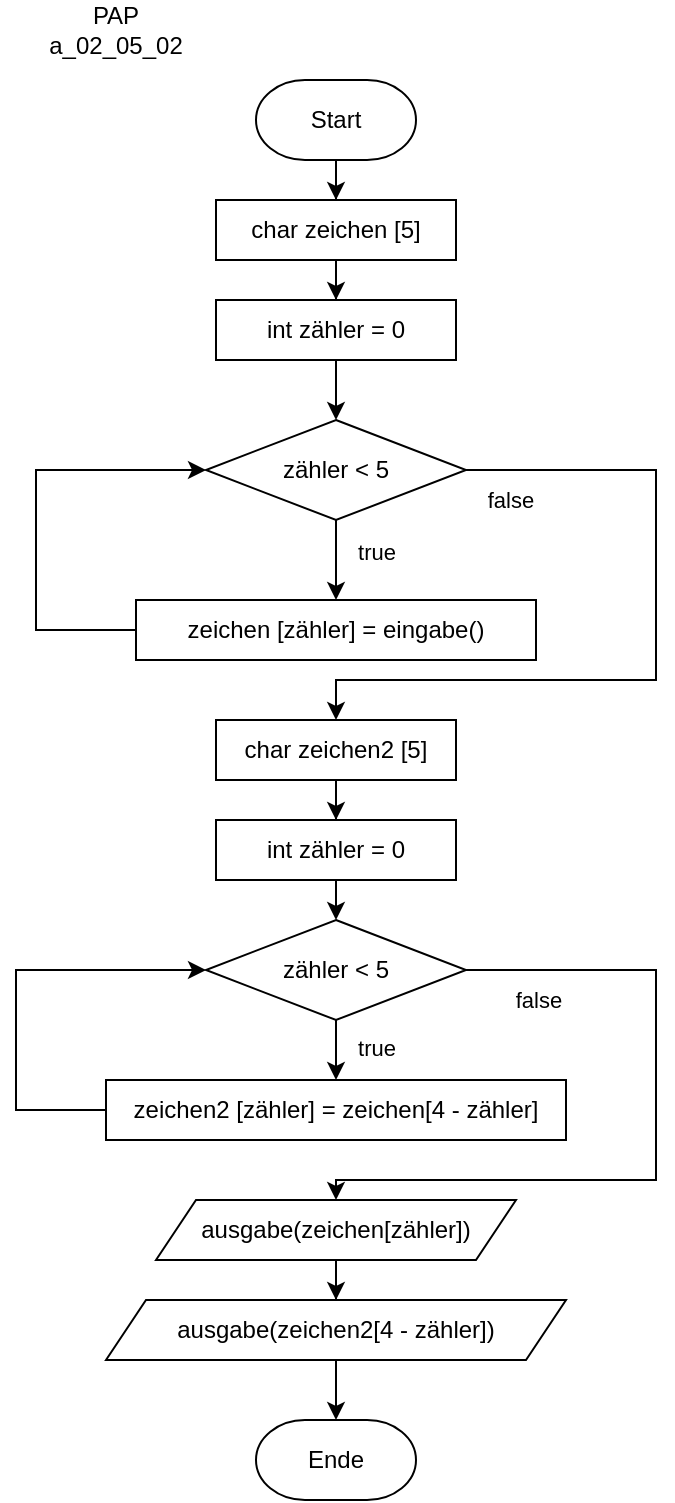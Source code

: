 <mxfile version="22.1.2" type="device">
  <diagram name="Seite-1" id="o2l0W5qdIXq8Od5HipQx">
    <mxGraphModel dx="757" dy="467" grid="1" gridSize="10" guides="1" tooltips="1" connect="1" arrows="1" fold="1" page="1" pageScale="1" pageWidth="827" pageHeight="1169" math="0" shadow="0">
      <root>
        <mxCell id="0" />
        <mxCell id="1" parent="0" />
        <mxCell id="Xb5HvCa88--N2BErcJe7-1" value="PAP a_02_05_02" style="text;html=1;strokeColor=none;fillColor=none;align=center;verticalAlign=middle;whiteSpace=wrap;rounded=0;" vertex="1" parent="1">
          <mxGeometry x="100" y="30" width="60" height="30" as="geometry" />
        </mxCell>
        <mxCell id="Xb5HvCa88--N2BErcJe7-14" style="edgeStyle=orthogonalEdgeStyle;rounded=0;orthogonalLoop=1;jettySize=auto;html=1;entryX=0.5;entryY=0;entryDx=0;entryDy=0;" edge="1" parent="1" source="Xb5HvCa88--N2BErcJe7-2" target="Xb5HvCa88--N2BErcJe7-4">
          <mxGeometry relative="1" as="geometry" />
        </mxCell>
        <mxCell id="Xb5HvCa88--N2BErcJe7-2" value="Start" style="strokeWidth=1;html=1;shape=mxgraph.flowchart.terminator;whiteSpace=wrap;" vertex="1" parent="1">
          <mxGeometry x="200" y="70" width="80" height="40" as="geometry" />
        </mxCell>
        <mxCell id="Xb5HvCa88--N2BErcJe7-3" value="Ende" style="strokeWidth=1;html=1;shape=mxgraph.flowchart.terminator;whiteSpace=wrap;" vertex="1" parent="1">
          <mxGeometry x="200" y="740" width="80" height="40" as="geometry" />
        </mxCell>
        <mxCell id="Xb5HvCa88--N2BErcJe7-15" style="edgeStyle=orthogonalEdgeStyle;rounded=0;orthogonalLoop=1;jettySize=auto;html=1;entryX=0.5;entryY=0;entryDx=0;entryDy=0;" edge="1" parent="1" source="Xb5HvCa88--N2BErcJe7-4" target="Xb5HvCa88--N2BErcJe7-5">
          <mxGeometry relative="1" as="geometry" />
        </mxCell>
        <mxCell id="Xb5HvCa88--N2BErcJe7-4" value="char zeichen [5]" style="rounded=0;whiteSpace=wrap;html=1;" vertex="1" parent="1">
          <mxGeometry x="180" y="130" width="120" height="30" as="geometry" />
        </mxCell>
        <mxCell id="Xb5HvCa88--N2BErcJe7-16" style="edgeStyle=orthogonalEdgeStyle;rounded=0;orthogonalLoop=1;jettySize=auto;html=1;entryX=0.5;entryY=0;entryDx=0;entryDy=0;" edge="1" parent="1" source="Xb5HvCa88--N2BErcJe7-5" target="Xb5HvCa88--N2BErcJe7-6">
          <mxGeometry relative="1" as="geometry" />
        </mxCell>
        <mxCell id="Xb5HvCa88--N2BErcJe7-5" value="int zähler = 0" style="rounded=0;whiteSpace=wrap;html=1;" vertex="1" parent="1">
          <mxGeometry x="180" y="180" width="120" height="30" as="geometry" />
        </mxCell>
        <mxCell id="Xb5HvCa88--N2BErcJe7-18" style="edgeStyle=orthogonalEdgeStyle;rounded=0;orthogonalLoop=1;jettySize=auto;html=1;entryX=0.5;entryY=0;entryDx=0;entryDy=0;" edge="1" parent="1" source="Xb5HvCa88--N2BErcJe7-6" target="Xb5HvCa88--N2BErcJe7-7">
          <mxGeometry relative="1" as="geometry" />
        </mxCell>
        <mxCell id="Xb5HvCa88--N2BErcJe7-22" value="true" style="edgeLabel;html=1;align=center;verticalAlign=middle;resizable=0;points=[];" vertex="1" connectable="0" parent="Xb5HvCa88--N2BErcJe7-18">
          <mxGeometry x="-0.195" relative="1" as="geometry">
            <mxPoint x="20" as="offset" />
          </mxGeometry>
        </mxCell>
        <mxCell id="Xb5HvCa88--N2BErcJe7-21" style="edgeStyle=orthogonalEdgeStyle;rounded=0;orthogonalLoop=1;jettySize=auto;html=1;entryX=0.5;entryY=0;entryDx=0;entryDy=0;" edge="1" parent="1" source="Xb5HvCa88--N2BErcJe7-6" target="Xb5HvCa88--N2BErcJe7-8">
          <mxGeometry relative="1" as="geometry">
            <Array as="points">
              <mxPoint x="400" y="265" />
              <mxPoint x="400" y="370" />
              <mxPoint x="240" y="370" />
            </Array>
          </mxGeometry>
        </mxCell>
        <mxCell id="Xb5HvCa88--N2BErcJe7-23" value="false" style="edgeLabel;html=1;align=center;verticalAlign=middle;resizable=0;points=[];" vertex="1" connectable="0" parent="Xb5HvCa88--N2BErcJe7-21">
          <mxGeometry x="-0.868" relative="1" as="geometry">
            <mxPoint x="-3" y="15" as="offset" />
          </mxGeometry>
        </mxCell>
        <mxCell id="Xb5HvCa88--N2BErcJe7-6" value="zähler &amp;lt; 5" style="rhombus;whiteSpace=wrap;html=1;" vertex="1" parent="1">
          <mxGeometry x="175" y="240" width="130" height="50" as="geometry" />
        </mxCell>
        <mxCell id="Xb5HvCa88--N2BErcJe7-37" style="edgeStyle=orthogonalEdgeStyle;rounded=0;orthogonalLoop=1;jettySize=auto;html=1;entryX=0;entryY=0.5;entryDx=0;entryDy=0;" edge="1" parent="1" source="Xb5HvCa88--N2BErcJe7-7" target="Xb5HvCa88--N2BErcJe7-6">
          <mxGeometry relative="1" as="geometry">
            <Array as="points">
              <mxPoint x="90" y="345" />
              <mxPoint x="90" y="265" />
            </Array>
          </mxGeometry>
        </mxCell>
        <mxCell id="Xb5HvCa88--N2BErcJe7-7" value="zeichen [zähler] = eingabe()" style="rounded=0;whiteSpace=wrap;html=1;" vertex="1" parent="1">
          <mxGeometry x="140" y="330" width="200" height="30" as="geometry" />
        </mxCell>
        <mxCell id="Xb5HvCa88--N2BErcJe7-24" style="edgeStyle=orthogonalEdgeStyle;rounded=0;orthogonalLoop=1;jettySize=auto;html=1;entryX=0.5;entryY=0;entryDx=0;entryDy=0;" edge="1" parent="1" source="Xb5HvCa88--N2BErcJe7-8" target="Xb5HvCa88--N2BErcJe7-9">
          <mxGeometry relative="1" as="geometry" />
        </mxCell>
        <mxCell id="Xb5HvCa88--N2BErcJe7-8" value="char zeichen2 [5]" style="rounded=0;whiteSpace=wrap;html=1;" vertex="1" parent="1">
          <mxGeometry x="180" y="390" width="120" height="30" as="geometry" />
        </mxCell>
        <mxCell id="Xb5HvCa88--N2BErcJe7-25" style="edgeStyle=orthogonalEdgeStyle;rounded=0;orthogonalLoop=1;jettySize=auto;html=1;entryX=0.5;entryY=0;entryDx=0;entryDy=0;" edge="1" parent="1" source="Xb5HvCa88--N2BErcJe7-9">
          <mxGeometry relative="1" as="geometry">
            <mxPoint x="240.0" y="490.0" as="targetPoint" />
          </mxGeometry>
        </mxCell>
        <mxCell id="Xb5HvCa88--N2BErcJe7-9" value="int zähler = 0" style="rounded=0;whiteSpace=wrap;html=1;" vertex="1" parent="1">
          <mxGeometry x="180" y="440" width="120" height="30" as="geometry" />
        </mxCell>
        <mxCell id="Xb5HvCa88--N2BErcJe7-26" style="edgeStyle=orthogonalEdgeStyle;rounded=0;orthogonalLoop=1;jettySize=auto;html=1;entryX=0.5;entryY=0;entryDx=0;entryDy=0;" edge="1" parent="1" source="Xb5HvCa88--N2BErcJe7-10" target="Xb5HvCa88--N2BErcJe7-11">
          <mxGeometry relative="1" as="geometry" />
        </mxCell>
        <mxCell id="Xb5HvCa88--N2BErcJe7-30" value="true" style="edgeLabel;html=1;align=center;verticalAlign=middle;resizable=0;points=[];" vertex="1" connectable="0" parent="Xb5HvCa88--N2BErcJe7-26">
          <mxGeometry x="0.334" relative="1" as="geometry">
            <mxPoint x="20" as="offset" />
          </mxGeometry>
        </mxCell>
        <mxCell id="Xb5HvCa88--N2BErcJe7-38" style="edgeStyle=orthogonalEdgeStyle;rounded=0;orthogonalLoop=1;jettySize=auto;html=1;entryX=0.5;entryY=0;entryDx=0;entryDy=0;" edge="1" parent="1" source="Xb5HvCa88--N2BErcJe7-10" target="Xb5HvCa88--N2BErcJe7-33">
          <mxGeometry relative="1" as="geometry">
            <Array as="points">
              <mxPoint x="400" y="515" />
              <mxPoint x="400" y="620" />
              <mxPoint x="240" y="620" />
            </Array>
          </mxGeometry>
        </mxCell>
        <mxCell id="Xb5HvCa88--N2BErcJe7-39" value="false" style="edgeLabel;html=1;align=center;verticalAlign=middle;resizable=0;points=[];" vertex="1" connectable="0" parent="Xb5HvCa88--N2BErcJe7-38">
          <mxGeometry x="-0.813" relative="1" as="geometry">
            <mxPoint x="1" y="15" as="offset" />
          </mxGeometry>
        </mxCell>
        <mxCell id="Xb5HvCa88--N2BErcJe7-10" value="zähler &amp;lt; 5" style="rhombus;whiteSpace=wrap;html=1;" vertex="1" parent="1">
          <mxGeometry x="175" y="490" width="130" height="50" as="geometry" />
        </mxCell>
        <mxCell id="Xb5HvCa88--N2BErcJe7-36" style="edgeStyle=orthogonalEdgeStyle;rounded=0;orthogonalLoop=1;jettySize=auto;html=1;entryX=0;entryY=0.5;entryDx=0;entryDy=0;" edge="1" parent="1" source="Xb5HvCa88--N2BErcJe7-11" target="Xb5HvCa88--N2BErcJe7-10">
          <mxGeometry relative="1" as="geometry">
            <Array as="points">
              <mxPoint x="80" y="585" />
              <mxPoint x="80" y="515" />
            </Array>
          </mxGeometry>
        </mxCell>
        <mxCell id="Xb5HvCa88--N2BErcJe7-11" value="zeichen2 [zähler] = zeichen[4 - zähler]" style="rounded=0;whiteSpace=wrap;html=1;" vertex="1" parent="1">
          <mxGeometry x="125" y="570" width="230" height="30" as="geometry" />
        </mxCell>
        <mxCell id="Xb5HvCa88--N2BErcJe7-40" style="edgeStyle=orthogonalEdgeStyle;rounded=0;orthogonalLoop=1;jettySize=auto;html=1;entryX=0.5;entryY=0;entryDx=0;entryDy=0;" edge="1" parent="1" source="Xb5HvCa88--N2BErcJe7-33" target="Xb5HvCa88--N2BErcJe7-35">
          <mxGeometry relative="1" as="geometry" />
        </mxCell>
        <mxCell id="Xb5HvCa88--N2BErcJe7-33" value="ausgabe(zeichen[zähler])" style="shape=parallelogram;perimeter=parallelogramPerimeter;whiteSpace=wrap;html=1;fixedSize=1;" vertex="1" parent="1">
          <mxGeometry x="150" y="630" width="180" height="30" as="geometry" />
        </mxCell>
        <mxCell id="Xb5HvCa88--N2BErcJe7-35" value="ausgabe(zeichen2[4 - zähler])" style="shape=parallelogram;perimeter=parallelogramPerimeter;whiteSpace=wrap;html=1;fixedSize=1;" vertex="1" parent="1">
          <mxGeometry x="125" y="680" width="230" height="30" as="geometry" />
        </mxCell>
        <mxCell id="Xb5HvCa88--N2BErcJe7-41" style="edgeStyle=orthogonalEdgeStyle;rounded=0;orthogonalLoop=1;jettySize=auto;html=1;entryX=0.5;entryY=0;entryDx=0;entryDy=0;entryPerimeter=0;" edge="1" parent="1" source="Xb5HvCa88--N2BErcJe7-35" target="Xb5HvCa88--N2BErcJe7-3">
          <mxGeometry relative="1" as="geometry" />
        </mxCell>
      </root>
    </mxGraphModel>
  </diagram>
</mxfile>
